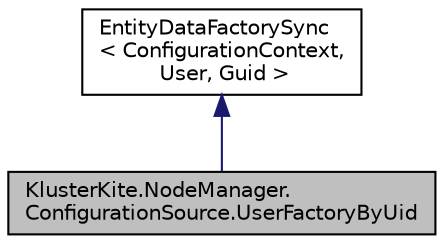 digraph "KlusterKite.NodeManager.ConfigurationSource.UserFactoryByUid"
{
  edge [fontname="Helvetica",fontsize="10",labelfontname="Helvetica",labelfontsize="10"];
  node [fontname="Helvetica",fontsize="10",shape=record];
  Node0 [label="KlusterKite.NodeManager.\lConfigurationSource.UserFactoryByUid",height=0.2,width=0.4,color="black", fillcolor="grey75", style="filled", fontcolor="black"];
  Node1 -> Node0 [dir="back",color="midnightblue",fontsize="10",style="solid",fontname="Helvetica"];
  Node1 [label="EntityDataFactorySync\l\< ConfigurationContext,\l User, Guid \>",height=0.2,width=0.4,color="black", fillcolor="white", style="filled",URL="$class_kluster_kite_1_1_data_1_1_e_f_1_1_entity_data_factory_sync.html"];
}
